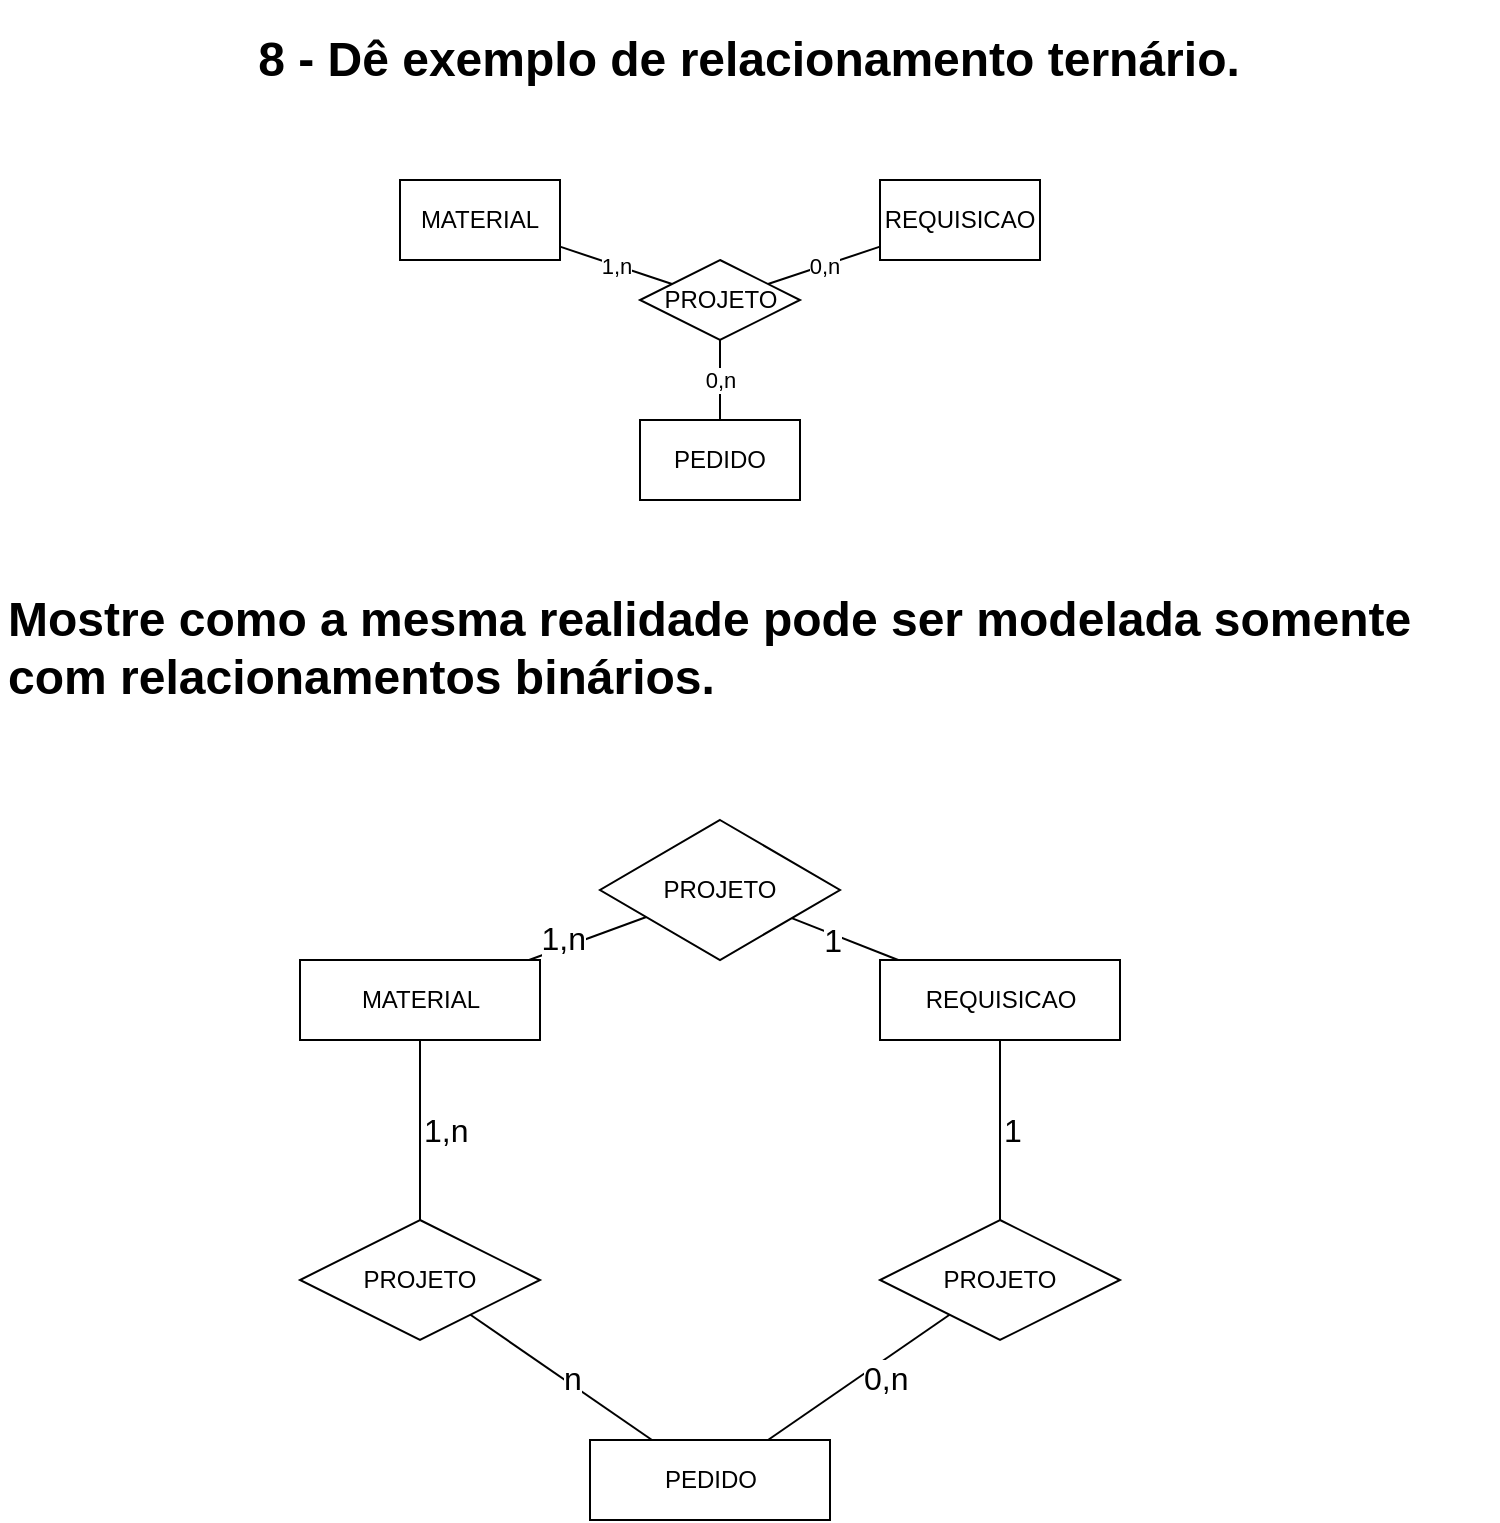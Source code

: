 <mxfile>
    <diagram id="lpKGh_ZZmH6A0EWYgQ_b" name="Questão">
        <mxGraphModel dx="626" dy="879" grid="1" gridSize="10" guides="1" tooltips="1" connect="1" arrows="1" fold="1" page="1" pageScale="1" pageWidth="827" pageHeight="1169" math="0" shadow="0">
            <root>
                <mxCell id="0"/>
                <mxCell id="1" parent="0"/>
                <mxCell id="K8ixmE3VCN6pQSZZg9Ir-34" value="&lt;h1&gt;8 - Dê exemplo de relacionamento ternário.&lt;/h1&gt;" style="text;html=1;strokeColor=none;fillColor=none;spacing=5;spacingTop=-20;whiteSpace=wrap;overflow=hidden;rounded=0;align=center;verticalAlign=top;" parent="1" vertex="1">
                    <mxGeometry x="40" y="40" width="749" height="40" as="geometry"/>
                </mxCell>
                <mxCell id="129" value="1,n" style="edgeStyle=none;rounded=0;orthogonalLoop=1;jettySize=auto;html=1;endArrow=none;endFill=0;" parent="1" source="122" target="125" edge="1">
                    <mxGeometry relative="1" as="geometry"/>
                </mxCell>
                <mxCell id="122" value="MATERIAL" style="whiteSpace=wrap;html=1;align=center;" parent="1" vertex="1">
                    <mxGeometry x="240" y="120" width="80" height="40" as="geometry"/>
                </mxCell>
                <mxCell id="128" value="0,n" style="edgeStyle=none;rounded=0;orthogonalLoop=1;jettySize=auto;html=1;endArrow=none;endFill=0;" parent="1" source="123" target="125" edge="1">
                    <mxGeometry relative="1" as="geometry"/>
                </mxCell>
                <mxCell id="123" value="REQUISICAO" style="whiteSpace=wrap;html=1;align=center;" parent="1" vertex="1">
                    <mxGeometry x="480" y="120" width="80" height="40" as="geometry"/>
                </mxCell>
                <mxCell id="130" value="0,n" style="edgeStyle=none;rounded=0;orthogonalLoop=1;jettySize=auto;html=1;endArrow=none;endFill=0;" parent="1" source="124" target="125" edge="1">
                    <mxGeometry relative="1" as="geometry"/>
                </mxCell>
                <mxCell id="124" value="PEDIDO" style="whiteSpace=wrap;html=1;align=center;" parent="1" vertex="1">
                    <mxGeometry x="360" y="240" width="80" height="40" as="geometry"/>
                </mxCell>
                <mxCell id="125" value="PROJETO" style="shape=rhombus;html=1;dashed=0;whitespace=wrap;perimeter=rhombusPerimeter;" parent="1" vertex="1">
                    <mxGeometry x="360" y="160" width="80" height="40" as="geometry"/>
                </mxCell>
                <mxCell id="134" value="&lt;h1 style=&quot;text-align: left&quot;&gt;Mostre como a mesma realidade pode ser modelada somente com relacionamentos binários.&lt;/h1&gt;" style="text;html=1;strokeColor=none;fillColor=none;spacing=5;spacingTop=-20;whiteSpace=wrap;overflow=hidden;rounded=0;align=center;verticalAlign=top;" parent="1" vertex="1">
                    <mxGeometry x="40" y="320" width="749" height="80" as="geometry"/>
                </mxCell>
                <mxCell id="150" value="0,n" style="edgeStyle=none;rounded=0;orthogonalLoop=1;jettySize=auto;html=1;endArrow=none;endFill=0;fontSize=16;labelPosition=right;verticalLabelPosition=middle;align=left;verticalAlign=middle;labelBackgroundColor=#ffffff;" edge="1" parent="1" source="160" target="155">
                    <mxGeometry relative="1" as="geometry">
                        <mxPoint x="428.75" y="570" as="sourcePoint"/>
                    </mxGeometry>
                </mxCell>
                <mxCell id="151" value="1" style="edgeStyle=none;rounded=0;orthogonalLoop=1;jettySize=auto;html=1;endArrow=none;endFill=0;fontSize=16;labelPosition=left;verticalLabelPosition=middle;align=right;verticalAlign=middle;labelBackgroundColor=#ffffff;" edge="1" parent="1" source="158" target="153">
                    <mxGeometry relative="1" as="geometry">
                        <mxPoint x="371.5" y="570" as="sourcePoint"/>
                    </mxGeometry>
                </mxCell>
                <mxCell id="152" value="MATERIAL" style="html=1;dashed=0;whitespace=wrap;labelBackgroundColor=none;" vertex="1" parent="1">
                    <mxGeometry x="190" y="510" width="120" height="40" as="geometry"/>
                </mxCell>
                <mxCell id="153" value="REQUISICAO" style="html=1;dashed=0;whitespace=wrap;labelBackgroundColor=none;" vertex="1" parent="1">
                    <mxGeometry x="480" y="510" width="120" height="40" as="geometry"/>
                </mxCell>
                <mxCell id="154" value="n" style="edgeStyle=none;rounded=0;orthogonalLoop=1;jettySize=auto;html=1;endArrow=none;endFill=0;fontSize=16;labelPosition=right;verticalLabelPosition=middle;align=left;verticalAlign=middle;labelBackgroundColor=#ffffff;" edge="1" parent="1" source="156" target="155">
                    <mxGeometry relative="1" as="geometry">
                        <mxPoint x="481.25" y="720" as="sourcePoint"/>
                        <mxPoint x="486" y="760" as="targetPoint"/>
                    </mxGeometry>
                </mxCell>
                <mxCell id="155" value="PEDIDO" style="html=1;dashed=0;whitespace=wrap;labelBackgroundColor=none;" vertex="1" parent="1">
                    <mxGeometry x="335" y="750" width="120" height="40" as="geometry"/>
                </mxCell>
                <mxCell id="156" value="PROJETO" style="shape=rhombus;perimeter=rhombusPerimeter;whiteSpace=wrap;html=1;align=center;" vertex="1" parent="1">
                    <mxGeometry x="190" y="640" width="120" height="60" as="geometry"/>
                </mxCell>
                <mxCell id="157" value="1,n" style="edgeStyle=none;rounded=0;orthogonalLoop=1;jettySize=auto;html=1;endArrow=none;endFill=0;fontSize=16;labelPosition=right;verticalLabelPosition=middle;align=left;verticalAlign=middle;labelBackgroundColor=#ffffff;" edge="1" parent="1" source="152" target="156">
                    <mxGeometry relative="1" as="geometry">
                        <mxPoint x="400" y="690" as="sourcePoint"/>
                        <mxPoint x="400" y="850" as="targetPoint"/>
                    </mxGeometry>
                </mxCell>
                <mxCell id="158" value="PROJETO" style="shape=rhombus;perimeter=rhombusPerimeter;whiteSpace=wrap;html=1;align=center;" vertex="1" parent="1">
                    <mxGeometry x="340" y="440" width="120" height="70" as="geometry"/>
                </mxCell>
                <mxCell id="159" value="1,n" style="edgeStyle=none;rounded=0;orthogonalLoop=1;jettySize=auto;html=1;endArrow=none;endFill=0;fontSize=16;labelPosition=left;verticalLabelPosition=middle;align=right;verticalAlign=middle;labelBackgroundColor=#ffffff;" edge="1" parent="1" source="152" target="158">
                    <mxGeometry relative="1" as="geometry">
                        <mxPoint x="311.111" y="490" as="sourcePoint"/>
                        <mxPoint x="383.439" y="620.191" as="targetPoint"/>
                    </mxGeometry>
                </mxCell>
                <mxCell id="160" value="PROJETO" style="shape=rhombus;perimeter=rhombusPerimeter;whiteSpace=wrap;html=1;align=center;" vertex="1" parent="1">
                    <mxGeometry x="480" y="640" width="120" height="60" as="geometry"/>
                </mxCell>
                <mxCell id="161" value="1" style="edgeStyle=none;rounded=0;orthogonalLoop=1;jettySize=auto;html=1;endArrow=none;endFill=0;fontSize=16;labelPosition=right;verticalLabelPosition=middle;align=left;verticalAlign=middle;labelBackgroundColor=none;" edge="1" parent="1" source="153" target="160">
                    <mxGeometry relative="1" as="geometry">
                        <mxPoint x="488.889" y="490" as="sourcePoint"/>
                        <mxPoint x="416.561" y="620.191" as="targetPoint"/>
                    </mxGeometry>
                </mxCell>
            </root>
        </mxGraphModel>
    </diagram>
</mxfile>